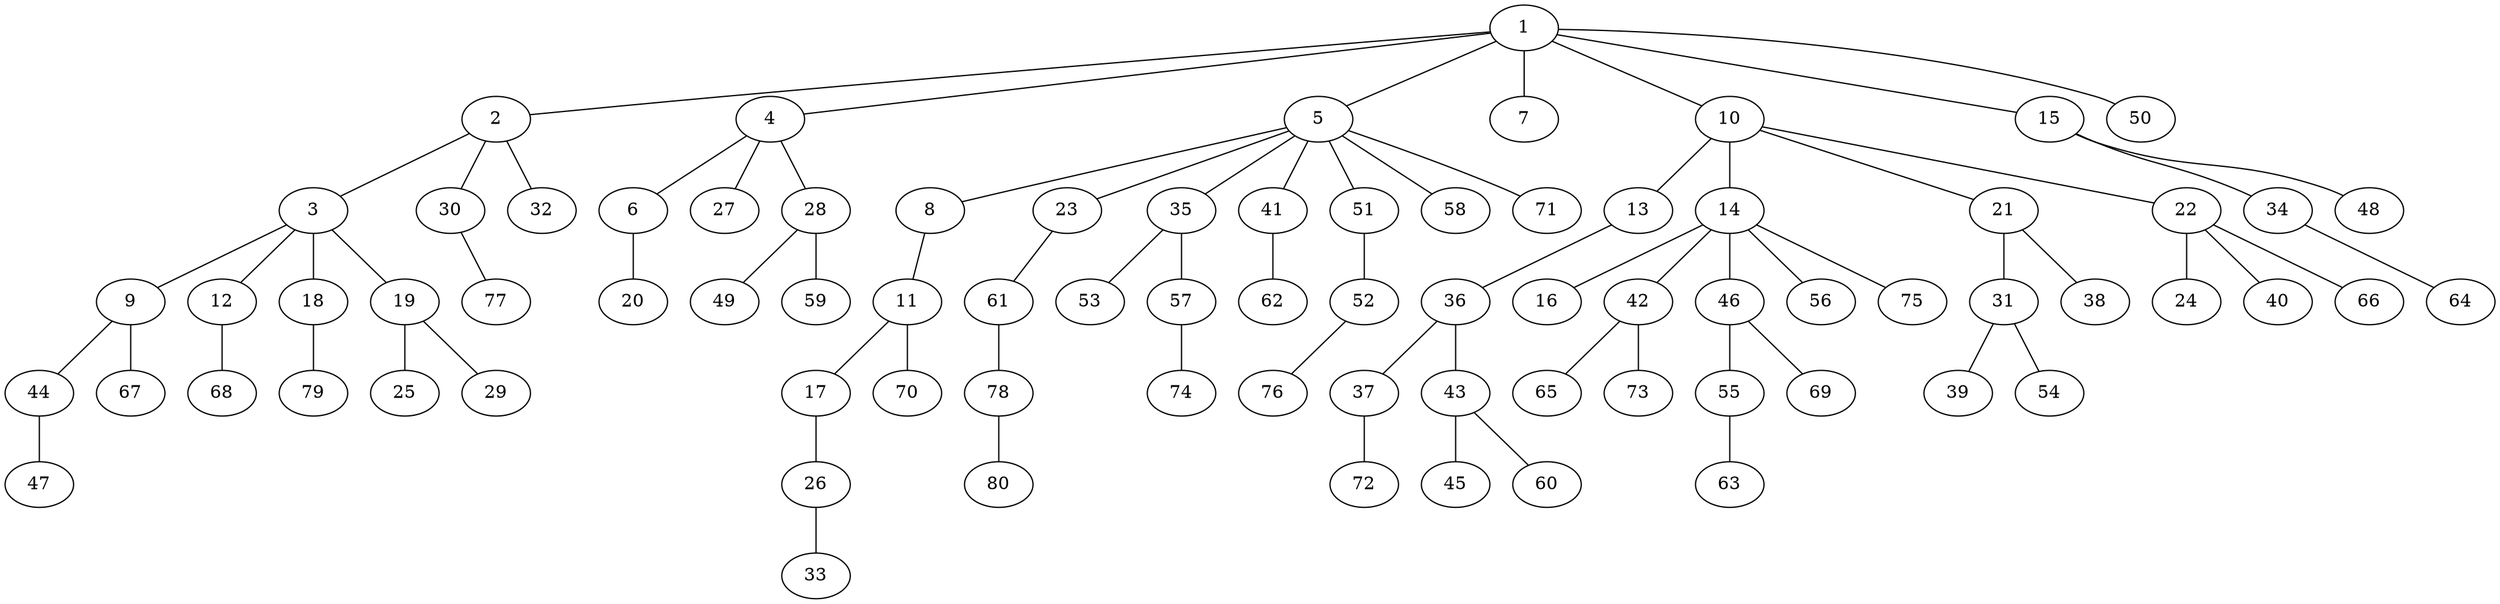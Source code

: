 graph graphname {1--2
1--4
1--5
1--7
1--10
1--15
1--50
2--3
2--30
2--32
3--9
3--12
3--18
3--19
4--6
4--27
4--28
5--8
5--23
5--35
5--41
5--51
5--58
5--71
6--20
8--11
9--44
9--67
10--13
10--14
10--21
10--22
11--17
11--70
12--68
13--36
14--16
14--42
14--46
14--56
14--75
15--34
15--48
17--26
18--79
19--25
19--29
21--31
21--38
22--24
22--40
22--66
23--61
26--33
28--49
28--59
30--77
31--39
31--54
34--64
35--53
35--57
36--37
36--43
37--72
41--62
42--65
42--73
43--45
43--60
44--47
46--55
46--69
51--52
52--76
55--63
57--74
61--78
78--80
}